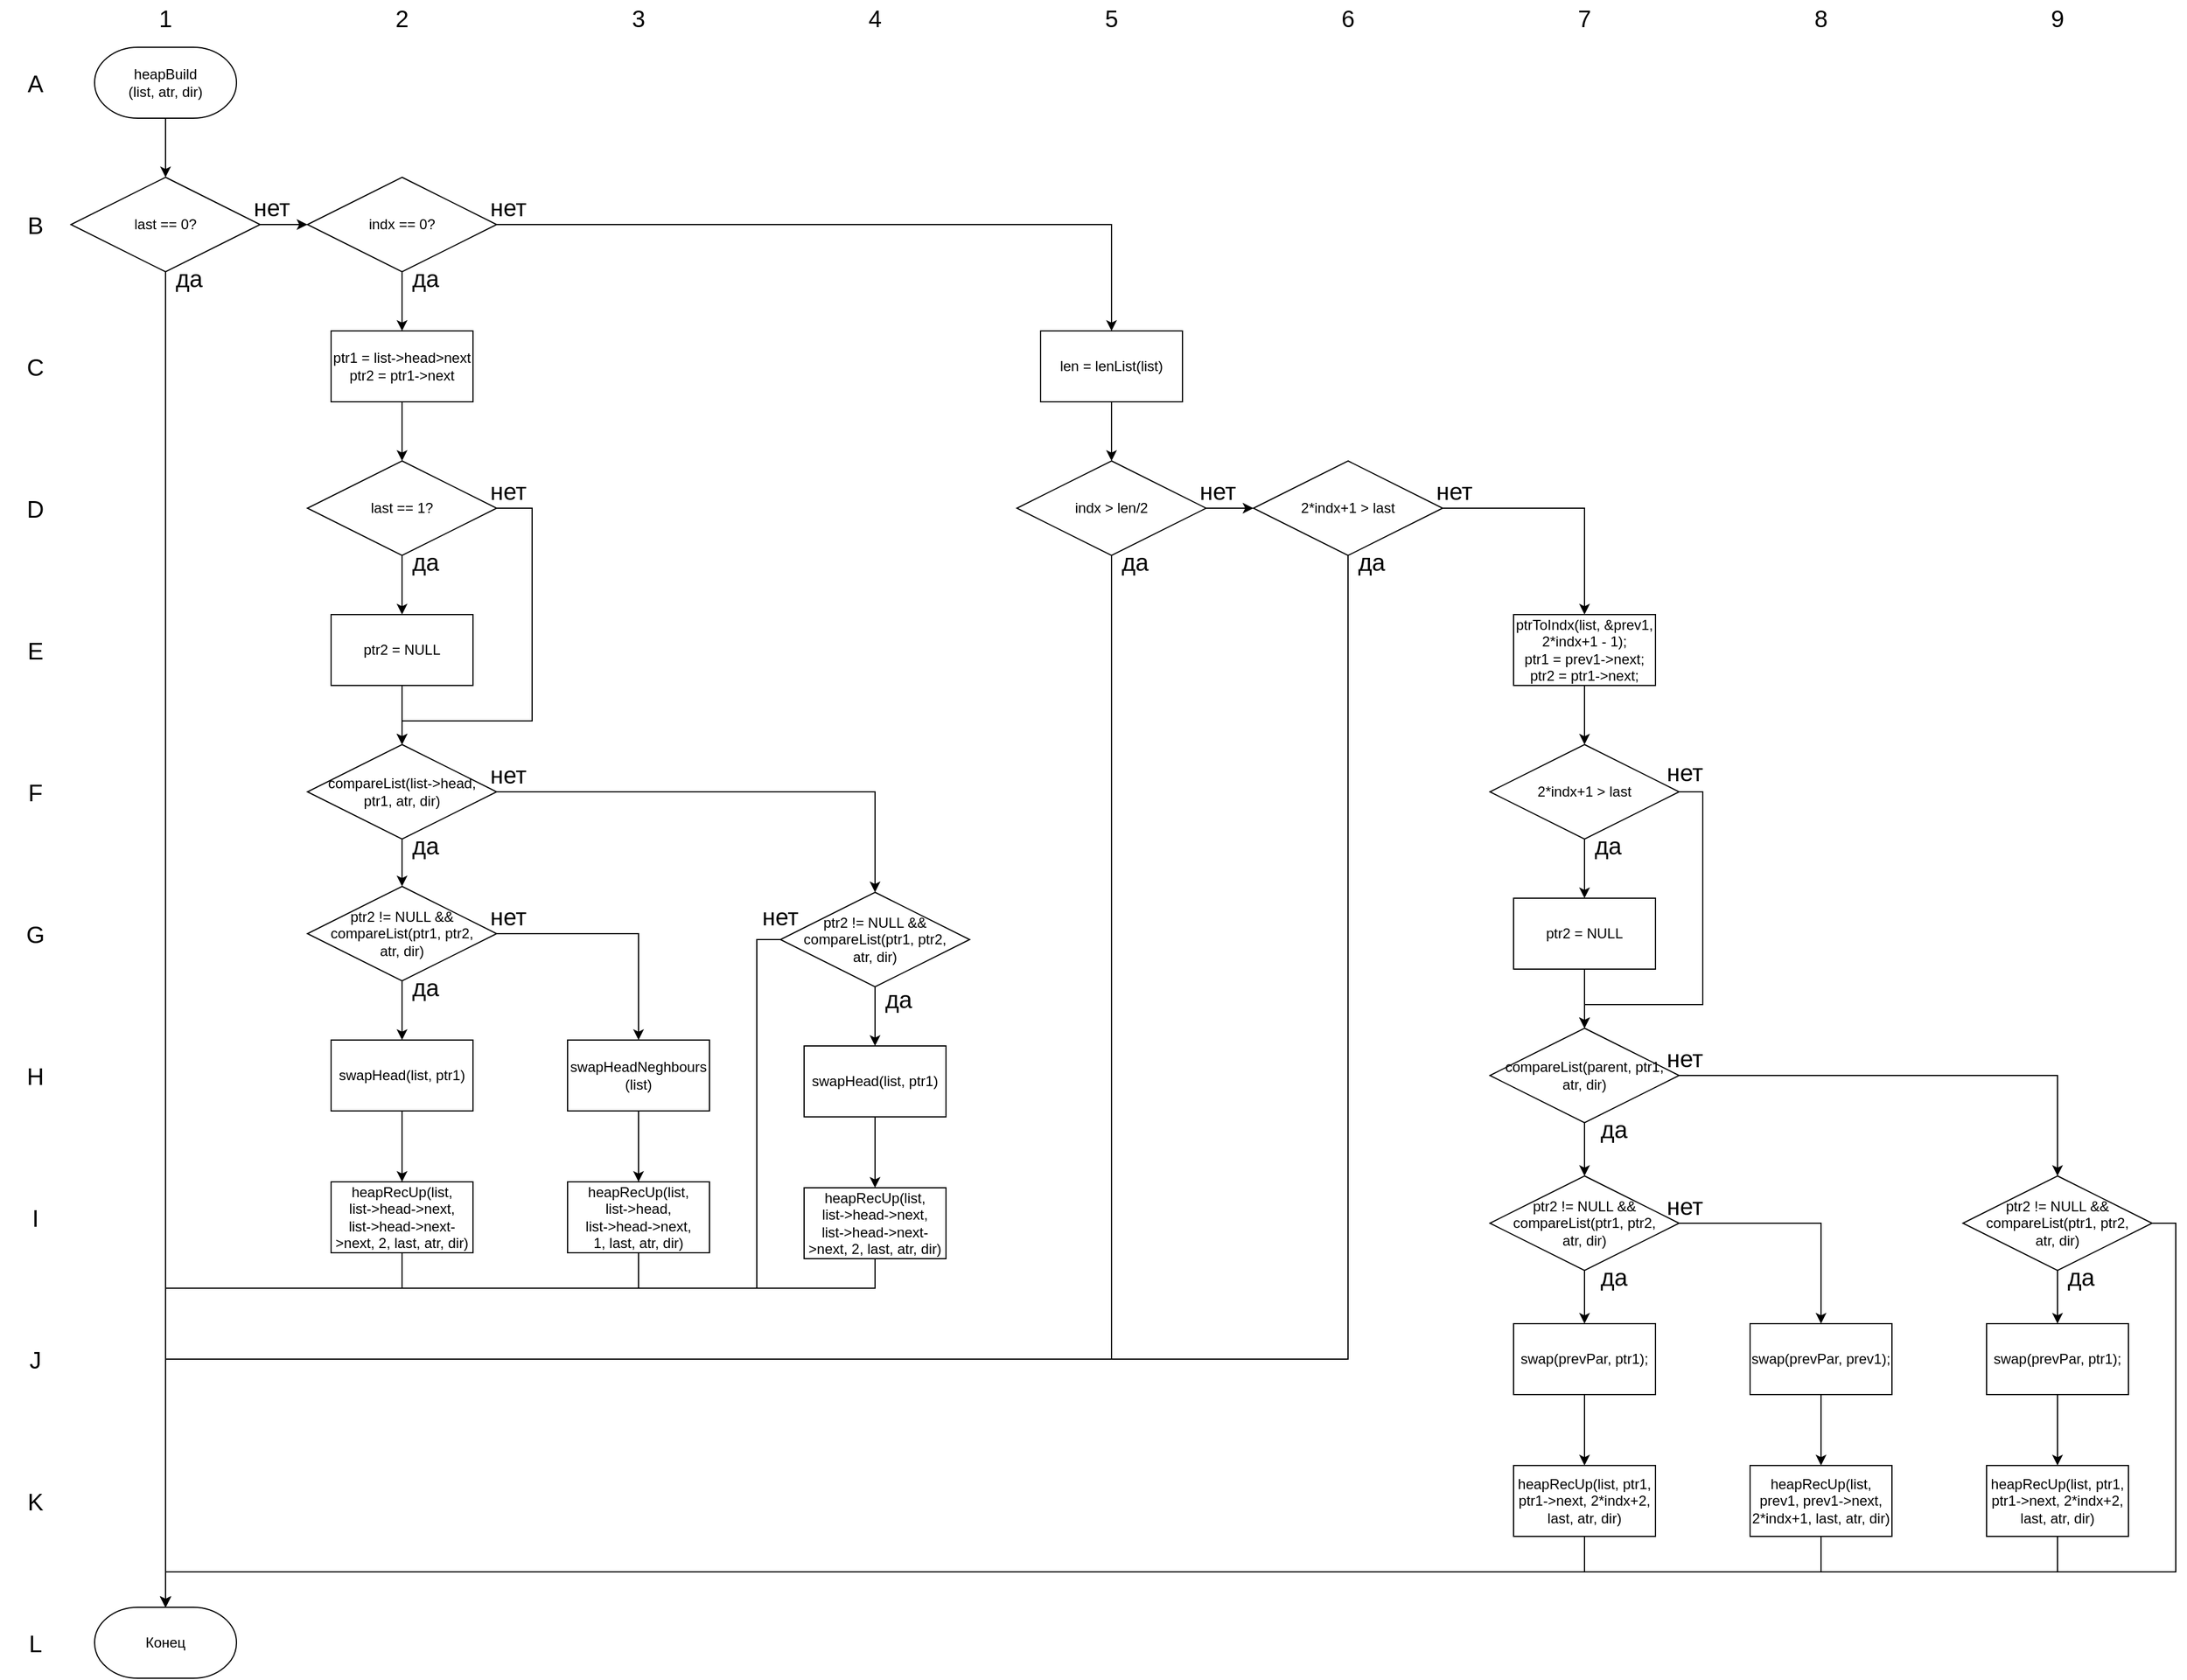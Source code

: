 <mxfile version="23.1.3" type="device">
  <diagram name="Страница — 1" id="fKBUCXl6949Xtr6X0akW">
    <mxGraphModel dx="2070" dy="1258" grid="1" gridSize="10" guides="1" tooltips="1" connect="1" arrows="1" fold="1" page="1" pageScale="1" pageWidth="827" pageHeight="1169" math="0" shadow="0">
      <root>
        <mxCell id="0" />
        <mxCell id="1" parent="0" />
        <mxCell id="wD-DXvXVYZgzZNdiQsJs-2" value="" style="edgeStyle=orthogonalEdgeStyle;rounded=0;orthogonalLoop=1;jettySize=auto;html=1;" edge="1" parent="1" source="qY3sZJ4gQ_pa9tfZXsVX-1" target="wD-DXvXVYZgzZNdiQsJs-4">
          <mxGeometry relative="1" as="geometry">
            <mxPoint x="240" y="170" as="targetPoint" />
          </mxGeometry>
        </mxCell>
        <mxCell id="qY3sZJ4gQ_pa9tfZXsVX-1" value="heapBuild&lt;br&gt;(list, atr, dir)" style="strokeWidth=1;html=1;shape=mxgraph.flowchart.terminator;whiteSpace=wrap;" parent="1" vertex="1">
          <mxGeometry x="180" y="50" width="120" height="60" as="geometry" />
        </mxCell>
        <mxCell id="qY3sZJ4gQ_pa9tfZXsVX-28" value="&lt;span style=&quot;font-size: 20px;&quot;&gt;2&lt;/span&gt;" style="text;html=1;align=center;verticalAlign=middle;whiteSpace=wrap;rounded=0;" parent="1" vertex="1">
          <mxGeometry x="410" y="10" width="60" height="30" as="geometry" />
        </mxCell>
        <mxCell id="qY3sZJ4gQ_pa9tfZXsVX-29" value="&lt;span style=&quot;font-size: 20px;&quot;&gt;1&lt;/span&gt;" style="text;html=1;align=center;verticalAlign=middle;whiteSpace=wrap;rounded=0;" parent="1" vertex="1">
          <mxGeometry x="210" y="10" width="60" height="30" as="geometry" />
        </mxCell>
        <mxCell id="qY3sZJ4gQ_pa9tfZXsVX-30" value="&lt;span style=&quot;font-size: 20px;&quot;&gt;3&lt;/span&gt;" style="text;html=1;align=center;verticalAlign=middle;whiteSpace=wrap;rounded=0;" parent="1" vertex="1">
          <mxGeometry x="610" y="10" width="60" height="30" as="geometry" />
        </mxCell>
        <mxCell id="qY3sZJ4gQ_pa9tfZXsVX-31" value="&lt;span style=&quot;font-size: 20px;&quot;&gt;A&lt;/span&gt;" style="text;html=1;align=center;verticalAlign=middle;whiteSpace=wrap;rounded=0;" parent="1" vertex="1">
          <mxGeometry x="100" y="65" width="60" height="30" as="geometry" />
        </mxCell>
        <mxCell id="qY3sZJ4gQ_pa9tfZXsVX-32" value="&lt;span style=&quot;font-size: 20px;&quot;&gt;B&lt;/span&gt;" style="text;html=1;align=center;verticalAlign=middle;whiteSpace=wrap;rounded=0;" parent="1" vertex="1">
          <mxGeometry x="100" y="185" width="60" height="30" as="geometry" />
        </mxCell>
        <mxCell id="qY3sZJ4gQ_pa9tfZXsVX-33" value="&lt;span style=&quot;font-size: 20px;&quot;&gt;C&lt;/span&gt;" style="text;html=1;align=center;verticalAlign=middle;whiteSpace=wrap;rounded=0;" parent="1" vertex="1">
          <mxGeometry x="100" y="305" width="60" height="30" as="geometry" />
        </mxCell>
        <mxCell id="qY3sZJ4gQ_pa9tfZXsVX-34" value="&lt;span style=&quot;font-size: 20px;&quot;&gt;D&lt;/span&gt;" style="text;html=1;align=center;verticalAlign=middle;whiteSpace=wrap;rounded=0;" parent="1" vertex="1">
          <mxGeometry x="100" y="425" width="60" height="30" as="geometry" />
        </mxCell>
        <mxCell id="qY3sZJ4gQ_pa9tfZXsVX-35" value="&lt;span style=&quot;font-size: 20px;&quot;&gt;E&lt;/span&gt;" style="text;html=1;align=center;verticalAlign=middle;whiteSpace=wrap;rounded=0;" parent="1" vertex="1">
          <mxGeometry x="100" y="545" width="60" height="30" as="geometry" />
        </mxCell>
        <mxCell id="qY3sZJ4gQ_pa9tfZXsVX-36" value="&lt;span style=&quot;font-size: 20px;&quot;&gt;F&lt;/span&gt;" style="text;html=1;align=center;verticalAlign=middle;whiteSpace=wrap;rounded=0;" parent="1" vertex="1">
          <mxGeometry x="100" y="665" width="60" height="30" as="geometry" />
        </mxCell>
        <mxCell id="qY3sZJ4gQ_pa9tfZXsVX-75" value="&lt;span style=&quot;font-size: 20px;&quot;&gt;G&lt;/span&gt;" style="text;html=1;align=center;verticalAlign=middle;whiteSpace=wrap;rounded=0;" parent="1" vertex="1">
          <mxGeometry x="100" y="785" width="60" height="30" as="geometry" />
        </mxCell>
        <mxCell id="wD-DXvXVYZgzZNdiQsJs-48" value="" style="edgeStyle=orthogonalEdgeStyle;rounded=0;orthogonalLoop=1;jettySize=auto;html=1;" edge="1" parent="1" source="wD-DXvXVYZgzZNdiQsJs-4" target="wD-DXvXVYZgzZNdiQsJs-47">
          <mxGeometry relative="1" as="geometry" />
        </mxCell>
        <mxCell id="wD-DXvXVYZgzZNdiQsJs-51" value="" style="edgeStyle=orthogonalEdgeStyle;rounded=0;orthogonalLoop=1;jettySize=auto;html=1;" edge="1" parent="1" source="wD-DXvXVYZgzZNdiQsJs-4" target="wD-DXvXVYZgzZNdiQsJs-50">
          <mxGeometry relative="1" as="geometry" />
        </mxCell>
        <mxCell id="wD-DXvXVYZgzZNdiQsJs-4" value="last == 0?" style="rhombus;whiteSpace=wrap;html=1;" vertex="1" parent="1">
          <mxGeometry x="160" y="160" width="160" height="80" as="geometry" />
        </mxCell>
        <mxCell id="wD-DXvXVYZgzZNdiQsJs-45" value="&lt;span style=&quot;font-size: 20px;&quot;&gt;4&lt;/span&gt;" style="text;html=1;align=center;verticalAlign=middle;whiteSpace=wrap;rounded=0;" vertex="1" parent="1">
          <mxGeometry x="810" y="10" width="60" height="30" as="geometry" />
        </mxCell>
        <mxCell id="wD-DXvXVYZgzZNdiQsJs-47" value="Конец" style="strokeWidth=1;html=1;shape=mxgraph.flowchart.terminator;whiteSpace=wrap;" vertex="1" parent="1">
          <mxGeometry x="180" y="1370" width="120" height="60" as="geometry" />
        </mxCell>
        <mxCell id="wD-DXvXVYZgzZNdiQsJs-49" value="&lt;font style=&quot;font-size: 20px;&quot;&gt;да&lt;/font&gt;" style="text;html=1;align=center;verticalAlign=middle;whiteSpace=wrap;rounded=0;" vertex="1" parent="1">
          <mxGeometry x="230" y="230" width="60" height="30" as="geometry" />
        </mxCell>
        <mxCell id="wD-DXvXVYZgzZNdiQsJs-55" value="" style="edgeStyle=orthogonalEdgeStyle;rounded=0;orthogonalLoop=1;jettySize=auto;html=1;" edge="1" parent="1" source="wD-DXvXVYZgzZNdiQsJs-50" target="wD-DXvXVYZgzZNdiQsJs-54">
          <mxGeometry relative="1" as="geometry" />
        </mxCell>
        <mxCell id="wD-DXvXVYZgzZNdiQsJs-96" style="edgeStyle=orthogonalEdgeStyle;rounded=0;orthogonalLoop=1;jettySize=auto;html=1;" edge="1" parent="1" source="wD-DXvXVYZgzZNdiQsJs-50" target="wD-DXvXVYZgzZNdiQsJs-92">
          <mxGeometry relative="1" as="geometry" />
        </mxCell>
        <mxCell id="wD-DXvXVYZgzZNdiQsJs-50" value="indx == 0?" style="rhombus;whiteSpace=wrap;html=1;" vertex="1" parent="1">
          <mxGeometry x="360" y="160" width="160" height="80" as="geometry" />
        </mxCell>
        <mxCell id="wD-DXvXVYZgzZNdiQsJs-52" value="&lt;font style=&quot;font-size: 20px;&quot;&gt;нет&lt;/font&gt;" style="text;html=1;align=center;verticalAlign=middle;whiteSpace=wrap;rounded=0;" vertex="1" parent="1">
          <mxGeometry x="300" y="170" width="60" height="30" as="geometry" />
        </mxCell>
        <mxCell id="wD-DXvXVYZgzZNdiQsJs-57" value="" style="edgeStyle=orthogonalEdgeStyle;rounded=0;orthogonalLoop=1;jettySize=auto;html=1;" edge="1" parent="1" source="wD-DXvXVYZgzZNdiQsJs-54" target="wD-DXvXVYZgzZNdiQsJs-56">
          <mxGeometry relative="1" as="geometry" />
        </mxCell>
        <mxCell id="wD-DXvXVYZgzZNdiQsJs-54" value="ptr1 = list-&amp;gt;head&amp;gt;next&lt;br&gt;ptr2 = ptr1-&amp;gt;next" style="rounded=0;whiteSpace=wrap;html=1;" vertex="1" parent="1">
          <mxGeometry x="380" y="290" width="120" height="60" as="geometry" />
        </mxCell>
        <mxCell id="wD-DXvXVYZgzZNdiQsJs-59" value="" style="edgeStyle=orthogonalEdgeStyle;rounded=0;orthogonalLoop=1;jettySize=auto;html=1;" edge="1" parent="1" source="wD-DXvXVYZgzZNdiQsJs-56" target="wD-DXvXVYZgzZNdiQsJs-58">
          <mxGeometry relative="1" as="geometry" />
        </mxCell>
        <mxCell id="wD-DXvXVYZgzZNdiQsJs-64" style="edgeStyle=orthogonalEdgeStyle;rounded=0;orthogonalLoop=1;jettySize=auto;html=1;" edge="1" parent="1" source="wD-DXvXVYZgzZNdiQsJs-56" target="wD-DXvXVYZgzZNdiQsJs-62">
          <mxGeometry relative="1" as="geometry">
            <Array as="points">
              <mxPoint x="550" y="440" />
              <mxPoint x="550" y="620" />
              <mxPoint x="440" y="620" />
            </Array>
          </mxGeometry>
        </mxCell>
        <mxCell id="wD-DXvXVYZgzZNdiQsJs-56" value="last == 1?" style="rhombus;whiteSpace=wrap;html=1;" vertex="1" parent="1">
          <mxGeometry x="360" y="400" width="160" height="80" as="geometry" />
        </mxCell>
        <mxCell id="wD-DXvXVYZgzZNdiQsJs-63" value="" style="edgeStyle=orthogonalEdgeStyle;rounded=0;orthogonalLoop=1;jettySize=auto;html=1;" edge="1" parent="1" source="wD-DXvXVYZgzZNdiQsJs-58" target="wD-DXvXVYZgzZNdiQsJs-62">
          <mxGeometry relative="1" as="geometry" />
        </mxCell>
        <mxCell id="wD-DXvXVYZgzZNdiQsJs-58" value="ptr2 = NULL" style="rounded=0;whiteSpace=wrap;html=1;" vertex="1" parent="1">
          <mxGeometry x="380" y="530" width="120" height="60" as="geometry" />
        </mxCell>
        <mxCell id="wD-DXvXVYZgzZNdiQsJs-60" value="&lt;font style=&quot;font-size: 20px;&quot;&gt;да&lt;/font&gt;" style="text;html=1;align=center;verticalAlign=middle;whiteSpace=wrap;rounded=0;" vertex="1" parent="1">
          <mxGeometry x="430" y="230" width="60" height="30" as="geometry" />
        </mxCell>
        <mxCell id="wD-DXvXVYZgzZNdiQsJs-61" value="&lt;font style=&quot;font-size: 20px;&quot;&gt;да&lt;/font&gt;" style="text;html=1;align=center;verticalAlign=middle;whiteSpace=wrap;rounded=0;" vertex="1" parent="1">
          <mxGeometry x="430" y="470" width="60" height="30" as="geometry" />
        </mxCell>
        <mxCell id="wD-DXvXVYZgzZNdiQsJs-67" value="" style="edgeStyle=orthogonalEdgeStyle;rounded=0;orthogonalLoop=1;jettySize=auto;html=1;" edge="1" parent="1" source="wD-DXvXVYZgzZNdiQsJs-62" target="wD-DXvXVYZgzZNdiQsJs-66">
          <mxGeometry relative="1" as="geometry" />
        </mxCell>
        <mxCell id="wD-DXvXVYZgzZNdiQsJs-82" style="edgeStyle=orthogonalEdgeStyle;rounded=0;orthogonalLoop=1;jettySize=auto;html=1;" edge="1" parent="1" source="wD-DXvXVYZgzZNdiQsJs-62" target="wD-DXvXVYZgzZNdiQsJs-79">
          <mxGeometry relative="1" as="geometry" />
        </mxCell>
        <mxCell id="wD-DXvXVYZgzZNdiQsJs-62" value="compareList(list-&amp;gt;head,&lt;br&gt;ptr1, atr, dir)" style="rhombus;whiteSpace=wrap;html=1;" vertex="1" parent="1">
          <mxGeometry x="360" y="640" width="160" height="80" as="geometry" />
        </mxCell>
        <mxCell id="wD-DXvXVYZgzZNdiQsJs-65" value="&lt;font style=&quot;font-size: 20px;&quot;&gt;нет&lt;/font&gt;" style="text;html=1;align=center;verticalAlign=middle;whiteSpace=wrap;rounded=0;" vertex="1" parent="1">
          <mxGeometry x="500" y="410" width="60" height="30" as="geometry" />
        </mxCell>
        <mxCell id="wD-DXvXVYZgzZNdiQsJs-70" value="" style="edgeStyle=orthogonalEdgeStyle;rounded=0;orthogonalLoop=1;jettySize=auto;html=1;" edge="1" parent="1" source="wD-DXvXVYZgzZNdiQsJs-66" target="wD-DXvXVYZgzZNdiQsJs-68">
          <mxGeometry relative="1" as="geometry" />
        </mxCell>
        <mxCell id="wD-DXvXVYZgzZNdiQsJs-73" style="edgeStyle=orthogonalEdgeStyle;rounded=0;orthogonalLoop=1;jettySize=auto;html=1;" edge="1" parent="1" source="wD-DXvXVYZgzZNdiQsJs-66" target="wD-DXvXVYZgzZNdiQsJs-72">
          <mxGeometry relative="1" as="geometry" />
        </mxCell>
        <mxCell id="wD-DXvXVYZgzZNdiQsJs-66" value="ptr2 != NULL &amp;amp;&amp;amp; compareList(ptr1, ptr2,&lt;br&gt;atr, dir)" style="rhombus;whiteSpace=wrap;html=1;" vertex="1" parent="1">
          <mxGeometry x="360" y="760" width="160" height="80" as="geometry" />
        </mxCell>
        <mxCell id="wD-DXvXVYZgzZNdiQsJs-71" value="" style="edgeStyle=orthogonalEdgeStyle;rounded=0;orthogonalLoop=1;jettySize=auto;html=1;" edge="1" parent="1" source="wD-DXvXVYZgzZNdiQsJs-68" target="wD-DXvXVYZgzZNdiQsJs-69">
          <mxGeometry relative="1" as="geometry" />
        </mxCell>
        <mxCell id="wD-DXvXVYZgzZNdiQsJs-68" value="swapHead(list, ptr1)" style="rounded=0;whiteSpace=wrap;html=1;" vertex="1" parent="1">
          <mxGeometry x="380" y="890" width="120" height="60" as="geometry" />
        </mxCell>
        <mxCell id="wD-DXvXVYZgzZNdiQsJs-87" style="edgeStyle=orthogonalEdgeStyle;rounded=0;orthogonalLoop=1;jettySize=auto;html=1;" edge="1" parent="1" source="wD-DXvXVYZgzZNdiQsJs-69" target="wD-DXvXVYZgzZNdiQsJs-47">
          <mxGeometry relative="1" as="geometry">
            <Array as="points">
              <mxPoint x="440" y="1100" />
              <mxPoint x="240" y="1100" />
            </Array>
          </mxGeometry>
        </mxCell>
        <mxCell id="wD-DXvXVYZgzZNdiQsJs-69" value="heapRecUp(list,&lt;br&gt;list-&amp;gt;head-&amp;gt;next,&lt;br&gt;list-&amp;gt;head-&amp;gt;next-&amp;gt;next, 2, last, atr, dir)" style="rounded=0;whiteSpace=wrap;html=1;" vertex="1" parent="1">
          <mxGeometry x="380" y="1010" width="120" height="60" as="geometry" />
        </mxCell>
        <mxCell id="wD-DXvXVYZgzZNdiQsJs-78" value="" style="edgeStyle=orthogonalEdgeStyle;rounded=0;orthogonalLoop=1;jettySize=auto;html=1;" edge="1" parent="1" source="wD-DXvXVYZgzZNdiQsJs-72" target="wD-DXvXVYZgzZNdiQsJs-77">
          <mxGeometry relative="1" as="geometry" />
        </mxCell>
        <mxCell id="wD-DXvXVYZgzZNdiQsJs-72" value="swapHeadNeghbours&lt;br&gt;(list)" style="rounded=0;whiteSpace=wrap;html=1;" vertex="1" parent="1">
          <mxGeometry x="580" y="890" width="120" height="60" as="geometry" />
        </mxCell>
        <mxCell id="wD-DXvXVYZgzZNdiQsJs-74" value="&lt;font style=&quot;font-size: 20px;&quot;&gt;да&lt;/font&gt;" style="text;html=1;align=center;verticalAlign=middle;whiteSpace=wrap;rounded=0;" vertex="1" parent="1">
          <mxGeometry x="430" y="710" width="60" height="30" as="geometry" />
        </mxCell>
        <mxCell id="wD-DXvXVYZgzZNdiQsJs-75" value="&lt;font style=&quot;font-size: 20px;&quot;&gt;нет&lt;/font&gt;" style="text;html=1;align=center;verticalAlign=middle;whiteSpace=wrap;rounded=0;" vertex="1" parent="1">
          <mxGeometry x="500" y="770" width="60" height="30" as="geometry" />
        </mxCell>
        <mxCell id="wD-DXvXVYZgzZNdiQsJs-76" value="&lt;font style=&quot;font-size: 20px;&quot;&gt;да&lt;/font&gt;" style="text;html=1;align=center;verticalAlign=middle;whiteSpace=wrap;rounded=0;" vertex="1" parent="1">
          <mxGeometry x="430" y="830" width="60" height="30" as="geometry" />
        </mxCell>
        <mxCell id="wD-DXvXVYZgzZNdiQsJs-88" style="edgeStyle=orthogonalEdgeStyle;rounded=0;orthogonalLoop=1;jettySize=auto;html=1;" edge="1" parent="1" source="wD-DXvXVYZgzZNdiQsJs-77" target="wD-DXvXVYZgzZNdiQsJs-47">
          <mxGeometry relative="1" as="geometry">
            <Array as="points">
              <mxPoint x="640" y="1100" />
              <mxPoint x="240" y="1100" />
            </Array>
          </mxGeometry>
        </mxCell>
        <mxCell id="wD-DXvXVYZgzZNdiQsJs-77" value="heapRecUp(list,&lt;br&gt;list-&amp;gt;head,&lt;br&gt;list-&amp;gt;head-&amp;gt;next,&lt;br&gt;1, last, atr, dir)" style="rounded=0;whiteSpace=wrap;html=1;" vertex="1" parent="1">
          <mxGeometry x="580" y="1010" width="120" height="60" as="geometry" />
        </mxCell>
        <mxCell id="wD-DXvXVYZgzZNdiQsJs-83" value="" style="edgeStyle=orthogonalEdgeStyle;rounded=0;orthogonalLoop=1;jettySize=auto;html=1;" edge="1" parent="1" source="wD-DXvXVYZgzZNdiQsJs-79" target="wD-DXvXVYZgzZNdiQsJs-80">
          <mxGeometry relative="1" as="geometry" />
        </mxCell>
        <mxCell id="wD-DXvXVYZgzZNdiQsJs-90" style="edgeStyle=orthogonalEdgeStyle;rounded=0;orthogonalLoop=1;jettySize=auto;html=1;" edge="1" parent="1" source="wD-DXvXVYZgzZNdiQsJs-79" target="wD-DXvXVYZgzZNdiQsJs-47">
          <mxGeometry relative="1" as="geometry">
            <Array as="points">
              <mxPoint x="740" y="805" />
              <mxPoint x="740" y="1100" />
              <mxPoint x="240" y="1100" />
            </Array>
          </mxGeometry>
        </mxCell>
        <mxCell id="wD-DXvXVYZgzZNdiQsJs-79" value="ptr2 != NULL &amp;amp;&amp;amp; compareList(ptr1, ptr2,&lt;br&gt;atr, dir)" style="rhombus;whiteSpace=wrap;html=1;" vertex="1" parent="1">
          <mxGeometry x="760" y="765" width="160" height="80" as="geometry" />
        </mxCell>
        <mxCell id="wD-DXvXVYZgzZNdiQsJs-84" value="" style="edgeStyle=orthogonalEdgeStyle;rounded=0;orthogonalLoop=1;jettySize=auto;html=1;" edge="1" parent="1" source="wD-DXvXVYZgzZNdiQsJs-80" target="wD-DXvXVYZgzZNdiQsJs-81">
          <mxGeometry relative="1" as="geometry" />
        </mxCell>
        <mxCell id="wD-DXvXVYZgzZNdiQsJs-80" value="swapHead(list, ptr1)" style="rounded=0;whiteSpace=wrap;html=1;" vertex="1" parent="1">
          <mxGeometry x="780" y="895" width="120" height="60" as="geometry" />
        </mxCell>
        <mxCell id="wD-DXvXVYZgzZNdiQsJs-89" style="edgeStyle=orthogonalEdgeStyle;rounded=0;orthogonalLoop=1;jettySize=auto;html=1;" edge="1" parent="1" source="wD-DXvXVYZgzZNdiQsJs-81" target="wD-DXvXVYZgzZNdiQsJs-47">
          <mxGeometry relative="1" as="geometry">
            <Array as="points">
              <mxPoint x="840" y="1100" />
              <mxPoint x="240" y="1100" />
            </Array>
          </mxGeometry>
        </mxCell>
        <mxCell id="wD-DXvXVYZgzZNdiQsJs-81" value="heapRecUp(list,&lt;br&gt;list-&amp;gt;head-&amp;gt;next,&lt;br&gt;list-&amp;gt;head-&amp;gt;next-&amp;gt;next, 2, last, atr, dir)" style="rounded=0;whiteSpace=wrap;html=1;" vertex="1" parent="1">
          <mxGeometry x="780" y="1015" width="120" height="60" as="geometry" />
        </mxCell>
        <mxCell id="wD-DXvXVYZgzZNdiQsJs-85" value="&lt;font style=&quot;font-size: 20px;&quot;&gt;нет&lt;/font&gt;" style="text;html=1;align=center;verticalAlign=middle;whiteSpace=wrap;rounded=0;" vertex="1" parent="1">
          <mxGeometry x="500" y="650" width="60" height="30" as="geometry" />
        </mxCell>
        <mxCell id="wD-DXvXVYZgzZNdiQsJs-86" value="&lt;font style=&quot;font-size: 20px;&quot;&gt;да&lt;/font&gt;" style="text;html=1;align=center;verticalAlign=middle;whiteSpace=wrap;rounded=0;" vertex="1" parent="1">
          <mxGeometry x="830" y="840" width="60" height="30" as="geometry" />
        </mxCell>
        <mxCell id="wD-DXvXVYZgzZNdiQsJs-91" value="&lt;font style=&quot;font-size: 20px;&quot;&gt;нет&lt;/font&gt;" style="text;html=1;align=center;verticalAlign=middle;whiteSpace=wrap;rounded=0;" vertex="1" parent="1">
          <mxGeometry x="730" y="770" width="60" height="30" as="geometry" />
        </mxCell>
        <mxCell id="wD-DXvXVYZgzZNdiQsJs-102" value="" style="edgeStyle=orthogonalEdgeStyle;rounded=0;orthogonalLoop=1;jettySize=auto;html=1;" edge="1" parent="1" source="wD-DXvXVYZgzZNdiQsJs-92" target="wD-DXvXVYZgzZNdiQsJs-99">
          <mxGeometry relative="1" as="geometry" />
        </mxCell>
        <mxCell id="wD-DXvXVYZgzZNdiQsJs-92" value="len = lenList(list)" style="rounded=0;whiteSpace=wrap;html=1;" vertex="1" parent="1">
          <mxGeometry x="980" y="290" width="120" height="60" as="geometry" />
        </mxCell>
        <mxCell id="wD-DXvXVYZgzZNdiQsJs-94" value="&lt;span style=&quot;font-size: 20px;&quot;&gt;5&lt;/span&gt;" style="text;html=1;align=center;verticalAlign=middle;whiteSpace=wrap;rounded=0;" vertex="1" parent="1">
          <mxGeometry x="1010" y="10" width="60" height="30" as="geometry" />
        </mxCell>
        <mxCell id="wD-DXvXVYZgzZNdiQsJs-97" value="&lt;font style=&quot;font-size: 20px;&quot;&gt;нет&lt;/font&gt;" style="text;html=1;align=center;verticalAlign=middle;whiteSpace=wrap;rounded=0;" vertex="1" parent="1">
          <mxGeometry x="500" y="170" width="60" height="30" as="geometry" />
        </mxCell>
        <mxCell id="wD-DXvXVYZgzZNdiQsJs-101" value="" style="edgeStyle=orthogonalEdgeStyle;rounded=0;orthogonalLoop=1;jettySize=auto;html=1;" edge="1" parent="1" source="wD-DXvXVYZgzZNdiQsJs-99" target="wD-DXvXVYZgzZNdiQsJs-100">
          <mxGeometry relative="1" as="geometry" />
        </mxCell>
        <mxCell id="wD-DXvXVYZgzZNdiQsJs-103" style="edgeStyle=orthogonalEdgeStyle;rounded=0;orthogonalLoop=1;jettySize=auto;html=1;" edge="1" parent="1" source="wD-DXvXVYZgzZNdiQsJs-99" target="wD-DXvXVYZgzZNdiQsJs-47">
          <mxGeometry relative="1" as="geometry">
            <Array as="points">
              <mxPoint x="1040" y="1160" />
            </Array>
          </mxGeometry>
        </mxCell>
        <mxCell id="wD-DXvXVYZgzZNdiQsJs-99" value="indx &amp;gt; len/2" style="rhombus;whiteSpace=wrap;html=1;" vertex="1" parent="1">
          <mxGeometry x="960" y="400" width="160" height="80" as="geometry" />
        </mxCell>
        <mxCell id="wD-DXvXVYZgzZNdiQsJs-105" style="edgeStyle=orthogonalEdgeStyle;rounded=0;orthogonalLoop=1;jettySize=auto;html=1;" edge="1" parent="1" source="wD-DXvXVYZgzZNdiQsJs-100" target="wD-DXvXVYZgzZNdiQsJs-47">
          <mxGeometry relative="1" as="geometry">
            <Array as="points">
              <mxPoint x="1240" y="1160" />
            </Array>
          </mxGeometry>
        </mxCell>
        <mxCell id="wD-DXvXVYZgzZNdiQsJs-110" style="edgeStyle=orthogonalEdgeStyle;rounded=0;orthogonalLoop=1;jettySize=auto;html=1;entryX=0.5;entryY=0;entryDx=0;entryDy=0;" edge="1" parent="1" source="wD-DXvXVYZgzZNdiQsJs-100" target="wD-DXvXVYZgzZNdiQsJs-109">
          <mxGeometry relative="1" as="geometry" />
        </mxCell>
        <mxCell id="wD-DXvXVYZgzZNdiQsJs-100" value="2*indx+1 &amp;gt; last" style="rhombus;whiteSpace=wrap;html=1;" vertex="1" parent="1">
          <mxGeometry x="1160" y="400" width="160" height="80" as="geometry" />
        </mxCell>
        <mxCell id="wD-DXvXVYZgzZNdiQsJs-106" value="&lt;font style=&quot;font-size: 20px;&quot;&gt;нет&lt;/font&gt;" style="text;html=1;align=center;verticalAlign=middle;whiteSpace=wrap;rounded=0;" vertex="1" parent="1">
          <mxGeometry x="1100" y="410" width="60" height="30" as="geometry" />
        </mxCell>
        <mxCell id="wD-DXvXVYZgzZNdiQsJs-107" value="&lt;font style=&quot;font-size: 20px;&quot;&gt;да&lt;/font&gt;" style="text;html=1;align=center;verticalAlign=middle;whiteSpace=wrap;rounded=0;" vertex="1" parent="1">
          <mxGeometry x="1030" y="470" width="60" height="30" as="geometry" />
        </mxCell>
        <mxCell id="wD-DXvXVYZgzZNdiQsJs-108" value="&lt;font style=&quot;font-size: 20px;&quot;&gt;да&lt;/font&gt;" style="text;html=1;align=center;verticalAlign=middle;whiteSpace=wrap;rounded=0;" vertex="1" parent="1">
          <mxGeometry x="1230" y="470" width="60" height="30" as="geometry" />
        </mxCell>
        <mxCell id="wD-DXvXVYZgzZNdiQsJs-113" value="" style="edgeStyle=orthogonalEdgeStyle;rounded=0;orthogonalLoop=1;jettySize=auto;html=1;" edge="1" parent="1" source="wD-DXvXVYZgzZNdiQsJs-109" target="wD-DXvXVYZgzZNdiQsJs-112">
          <mxGeometry relative="1" as="geometry" />
        </mxCell>
        <mxCell id="wD-DXvXVYZgzZNdiQsJs-109" value="ptrToIndx(list, &amp;amp;prev1, 2*indx+1 - 1);&lt;br&gt;ptr1 = prev1-&amp;gt;next;&lt;br&gt;ptr2 = ptr1-&amp;gt;next;" style="rounded=0;whiteSpace=wrap;html=1;" vertex="1" parent="1">
          <mxGeometry x="1380" y="530" width="120" height="60" as="geometry" />
        </mxCell>
        <mxCell id="wD-DXvXVYZgzZNdiQsJs-111" value="&lt;font style=&quot;font-size: 20px;&quot;&gt;нет&lt;/font&gt;" style="text;html=1;align=center;verticalAlign=middle;whiteSpace=wrap;rounded=0;" vertex="1" parent="1">
          <mxGeometry x="1300" y="410" width="60" height="30" as="geometry" />
        </mxCell>
        <mxCell id="wD-DXvXVYZgzZNdiQsJs-115" value="" style="edgeStyle=orthogonalEdgeStyle;rounded=0;orthogonalLoop=1;jettySize=auto;html=1;" edge="1" parent="1" source="wD-DXvXVYZgzZNdiQsJs-112" target="wD-DXvXVYZgzZNdiQsJs-114">
          <mxGeometry relative="1" as="geometry" />
        </mxCell>
        <mxCell id="wD-DXvXVYZgzZNdiQsJs-120" style="edgeStyle=orthogonalEdgeStyle;rounded=0;orthogonalLoop=1;jettySize=auto;html=1;" edge="1" parent="1" source="wD-DXvXVYZgzZNdiQsJs-112" target="wD-DXvXVYZgzZNdiQsJs-116">
          <mxGeometry relative="1" as="geometry">
            <Array as="points">
              <mxPoint x="1540" y="680" />
              <mxPoint x="1540" y="860" />
              <mxPoint x="1440" y="860" />
            </Array>
          </mxGeometry>
        </mxCell>
        <mxCell id="wD-DXvXVYZgzZNdiQsJs-112" value="2*indx+1 &amp;gt; last" style="rhombus;whiteSpace=wrap;html=1;" vertex="1" parent="1">
          <mxGeometry x="1360" y="640" width="160" height="80" as="geometry" />
        </mxCell>
        <mxCell id="wD-DXvXVYZgzZNdiQsJs-117" value="" style="edgeStyle=orthogonalEdgeStyle;rounded=0;orthogonalLoop=1;jettySize=auto;html=1;" edge="1" parent="1" source="wD-DXvXVYZgzZNdiQsJs-114" target="wD-DXvXVYZgzZNdiQsJs-116">
          <mxGeometry relative="1" as="geometry" />
        </mxCell>
        <mxCell id="wD-DXvXVYZgzZNdiQsJs-114" value="ptr2 = NULL" style="rounded=0;whiteSpace=wrap;html=1;" vertex="1" parent="1">
          <mxGeometry x="1380" y="770" width="120" height="60" as="geometry" />
        </mxCell>
        <mxCell id="wD-DXvXVYZgzZNdiQsJs-123" value="" style="edgeStyle=orthogonalEdgeStyle;rounded=0;orthogonalLoop=1;jettySize=auto;html=1;" edge="1" parent="1" source="wD-DXvXVYZgzZNdiQsJs-116" target="wD-DXvXVYZgzZNdiQsJs-121">
          <mxGeometry relative="1" as="geometry" />
        </mxCell>
        <mxCell id="wD-DXvXVYZgzZNdiQsJs-140" style="edgeStyle=orthogonalEdgeStyle;rounded=0;orthogonalLoop=1;jettySize=auto;html=1;" edge="1" parent="1" source="wD-DXvXVYZgzZNdiQsJs-116" target="wD-DXvXVYZgzZNdiQsJs-135">
          <mxGeometry relative="1" as="geometry" />
        </mxCell>
        <mxCell id="wD-DXvXVYZgzZNdiQsJs-116" value="compareList(parent, ptr1,&lt;br&gt;atr, dir)" style="rhombus;whiteSpace=wrap;html=1;" vertex="1" parent="1">
          <mxGeometry x="1360" y="880" width="160" height="80" as="geometry" />
        </mxCell>
        <mxCell id="wD-DXvXVYZgzZNdiQsJs-118" value="&lt;font style=&quot;font-size: 20px;&quot;&gt;да&lt;/font&gt;" style="text;html=1;align=center;verticalAlign=middle;whiteSpace=wrap;rounded=0;" vertex="1" parent="1">
          <mxGeometry x="1430" y="710" width="60" height="30" as="geometry" />
        </mxCell>
        <mxCell id="wD-DXvXVYZgzZNdiQsJs-119" value="&lt;font style=&quot;font-size: 20px;&quot;&gt;нет&lt;/font&gt;" style="text;html=1;align=center;verticalAlign=middle;whiteSpace=wrap;rounded=0;" vertex="1" parent="1">
          <mxGeometry x="1495" y="648" width="60" height="30" as="geometry" />
        </mxCell>
        <mxCell id="wD-DXvXVYZgzZNdiQsJs-128" value="" style="edgeStyle=orthogonalEdgeStyle;rounded=0;orthogonalLoop=1;jettySize=auto;html=1;" edge="1" parent="1" source="wD-DXvXVYZgzZNdiQsJs-121" target="wD-DXvXVYZgzZNdiQsJs-125">
          <mxGeometry relative="1" as="geometry" />
        </mxCell>
        <mxCell id="wD-DXvXVYZgzZNdiQsJs-133" style="edgeStyle=orthogonalEdgeStyle;rounded=0;orthogonalLoop=1;jettySize=auto;html=1;" edge="1" parent="1" source="wD-DXvXVYZgzZNdiQsJs-121" target="wD-DXvXVYZgzZNdiQsJs-131">
          <mxGeometry relative="1" as="geometry" />
        </mxCell>
        <mxCell id="wD-DXvXVYZgzZNdiQsJs-121" value="ptr2 != NULL &amp;amp;&amp;amp; compareList(ptr1, ptr2,&lt;br&gt;atr, dir)" style="rhombus;whiteSpace=wrap;html=1;" vertex="1" parent="1">
          <mxGeometry x="1360" y="1005" width="160" height="80" as="geometry" />
        </mxCell>
        <mxCell id="wD-DXvXVYZgzZNdiQsJs-124" value="&lt;font style=&quot;font-size: 20px;&quot;&gt;да&lt;/font&gt;" style="text;html=1;align=center;verticalAlign=middle;whiteSpace=wrap;rounded=0;" vertex="1" parent="1">
          <mxGeometry x="1435" y="950" width="60" height="30" as="geometry" />
        </mxCell>
        <mxCell id="wD-DXvXVYZgzZNdiQsJs-129" value="" style="edgeStyle=orthogonalEdgeStyle;rounded=0;orthogonalLoop=1;jettySize=auto;html=1;" edge="1" parent="1" source="wD-DXvXVYZgzZNdiQsJs-125" target="wD-DXvXVYZgzZNdiQsJs-126">
          <mxGeometry relative="1" as="geometry" />
        </mxCell>
        <mxCell id="wD-DXvXVYZgzZNdiQsJs-125" value="swap(prevPar, ptr1);" style="rounded=0;whiteSpace=wrap;html=1;" vertex="1" parent="1">
          <mxGeometry x="1380" y="1130" width="120" height="60" as="geometry" />
        </mxCell>
        <mxCell id="wD-DXvXVYZgzZNdiQsJs-144" style="edgeStyle=orthogonalEdgeStyle;rounded=0;orthogonalLoop=1;jettySize=auto;html=1;" edge="1" parent="1" source="wD-DXvXVYZgzZNdiQsJs-126" target="wD-DXvXVYZgzZNdiQsJs-47">
          <mxGeometry relative="1" as="geometry">
            <Array as="points">
              <mxPoint x="1440" y="1340" />
              <mxPoint x="240" y="1340" />
            </Array>
          </mxGeometry>
        </mxCell>
        <mxCell id="wD-DXvXVYZgzZNdiQsJs-126" value="heapRecUp(list, ptr1, ptr1-&amp;gt;next, 2*indx+2, last, atr, dir)" style="rounded=0;whiteSpace=wrap;html=1;" vertex="1" parent="1">
          <mxGeometry x="1380" y="1250" width="120" height="60" as="geometry" />
        </mxCell>
        <mxCell id="wD-DXvXVYZgzZNdiQsJs-130" value="&lt;font style=&quot;font-size: 20px;&quot;&gt;да&lt;/font&gt;" style="text;html=1;align=center;verticalAlign=middle;whiteSpace=wrap;rounded=0;" vertex="1" parent="1">
          <mxGeometry x="1435" y="1075" width="60" height="30" as="geometry" />
        </mxCell>
        <mxCell id="wD-DXvXVYZgzZNdiQsJs-134" value="" style="edgeStyle=orthogonalEdgeStyle;rounded=0;orthogonalLoop=1;jettySize=auto;html=1;" edge="1" parent="1" source="wD-DXvXVYZgzZNdiQsJs-131" target="wD-DXvXVYZgzZNdiQsJs-132">
          <mxGeometry relative="1" as="geometry" />
        </mxCell>
        <mxCell id="wD-DXvXVYZgzZNdiQsJs-131" value="swap(prevPar, prev1);" style="rounded=0;whiteSpace=wrap;html=1;" vertex="1" parent="1">
          <mxGeometry x="1580" y="1130" width="120" height="60" as="geometry" />
        </mxCell>
        <mxCell id="wD-DXvXVYZgzZNdiQsJs-145" style="edgeStyle=orthogonalEdgeStyle;rounded=0;orthogonalLoop=1;jettySize=auto;html=1;" edge="1" parent="1" source="wD-DXvXVYZgzZNdiQsJs-132" target="wD-DXvXVYZgzZNdiQsJs-47">
          <mxGeometry relative="1" as="geometry">
            <Array as="points">
              <mxPoint x="1640" y="1340" />
              <mxPoint x="240" y="1340" />
            </Array>
          </mxGeometry>
        </mxCell>
        <mxCell id="wD-DXvXVYZgzZNdiQsJs-132" value="heapRecUp(list, prev1, prev1-&amp;gt;next, 2*indx+1, last, atr, dir)" style="rounded=0;whiteSpace=wrap;html=1;" vertex="1" parent="1">
          <mxGeometry x="1580" y="1250" width="120" height="60" as="geometry" />
        </mxCell>
        <mxCell id="wD-DXvXVYZgzZNdiQsJs-138" value="" style="edgeStyle=orthogonalEdgeStyle;rounded=0;orthogonalLoop=1;jettySize=auto;html=1;" edge="1" parent="1" source="wD-DXvXVYZgzZNdiQsJs-135" target="wD-DXvXVYZgzZNdiQsJs-136">
          <mxGeometry relative="1" as="geometry" />
        </mxCell>
        <mxCell id="wD-DXvXVYZgzZNdiQsJs-147" style="edgeStyle=orthogonalEdgeStyle;rounded=0;orthogonalLoop=1;jettySize=auto;html=1;" edge="1" parent="1" source="wD-DXvXVYZgzZNdiQsJs-135" target="wD-DXvXVYZgzZNdiQsJs-47">
          <mxGeometry relative="1" as="geometry">
            <Array as="points">
              <mxPoint x="1940" y="1045" />
              <mxPoint x="1940" y="1340" />
              <mxPoint x="240" y="1340" />
            </Array>
          </mxGeometry>
        </mxCell>
        <mxCell id="wD-DXvXVYZgzZNdiQsJs-135" value="ptr2 != NULL &amp;amp;&amp;amp; compareList(ptr1, ptr2,&lt;br&gt;atr, dir)" style="rhombus;whiteSpace=wrap;html=1;" vertex="1" parent="1">
          <mxGeometry x="1760" y="1005" width="160" height="80" as="geometry" />
        </mxCell>
        <mxCell id="wD-DXvXVYZgzZNdiQsJs-139" value="" style="edgeStyle=orthogonalEdgeStyle;rounded=0;orthogonalLoop=1;jettySize=auto;html=1;" edge="1" parent="1" source="wD-DXvXVYZgzZNdiQsJs-136" target="wD-DXvXVYZgzZNdiQsJs-137">
          <mxGeometry relative="1" as="geometry" />
        </mxCell>
        <mxCell id="wD-DXvXVYZgzZNdiQsJs-136" value="swap(prevPar, ptr1);" style="rounded=0;whiteSpace=wrap;html=1;" vertex="1" parent="1">
          <mxGeometry x="1780" y="1130" width="120" height="60" as="geometry" />
        </mxCell>
        <mxCell id="wD-DXvXVYZgzZNdiQsJs-146" style="edgeStyle=orthogonalEdgeStyle;rounded=0;orthogonalLoop=1;jettySize=auto;html=1;" edge="1" parent="1" source="wD-DXvXVYZgzZNdiQsJs-137" target="wD-DXvXVYZgzZNdiQsJs-47">
          <mxGeometry relative="1" as="geometry">
            <Array as="points">
              <mxPoint x="1840" y="1340" />
              <mxPoint x="240" y="1340" />
            </Array>
          </mxGeometry>
        </mxCell>
        <mxCell id="wD-DXvXVYZgzZNdiQsJs-137" value="heapRecUp(list, ptr1, ptr1-&amp;gt;next, 2*indx+2, last, atr, dir)" style="rounded=0;whiteSpace=wrap;html=1;" vertex="1" parent="1">
          <mxGeometry x="1780" y="1250" width="120" height="60" as="geometry" />
        </mxCell>
        <mxCell id="wD-DXvXVYZgzZNdiQsJs-141" value="&lt;font style=&quot;font-size: 20px;&quot;&gt;нет&lt;/font&gt;" style="text;html=1;align=center;verticalAlign=middle;whiteSpace=wrap;rounded=0;" vertex="1" parent="1">
          <mxGeometry x="1495" y="890" width="60" height="30" as="geometry" />
        </mxCell>
        <mxCell id="wD-DXvXVYZgzZNdiQsJs-142" value="&lt;font style=&quot;font-size: 20px;&quot;&gt;нет&lt;/font&gt;" style="text;html=1;align=center;verticalAlign=middle;whiteSpace=wrap;rounded=0;" vertex="1" parent="1">
          <mxGeometry x="1495" y="1015" width="60" height="30" as="geometry" />
        </mxCell>
        <mxCell id="wD-DXvXVYZgzZNdiQsJs-143" value="&lt;font style=&quot;font-size: 20px;&quot;&gt;да&lt;/font&gt;" style="text;html=1;align=center;verticalAlign=middle;whiteSpace=wrap;rounded=0;" vertex="1" parent="1">
          <mxGeometry x="1830" y="1075" width="60" height="30" as="geometry" />
        </mxCell>
        <mxCell id="wD-DXvXVYZgzZNdiQsJs-148" value="&lt;span style=&quot;font-size: 20px;&quot;&gt;6&lt;/span&gt;" style="text;html=1;align=center;verticalAlign=middle;whiteSpace=wrap;rounded=0;" vertex="1" parent="1">
          <mxGeometry x="1210" y="10" width="60" height="30" as="geometry" />
        </mxCell>
        <mxCell id="wD-DXvXVYZgzZNdiQsJs-149" value="&lt;span style=&quot;font-size: 20px;&quot;&gt;7&lt;/span&gt;" style="text;html=1;align=center;verticalAlign=middle;whiteSpace=wrap;rounded=0;" vertex="1" parent="1">
          <mxGeometry x="1410" y="10" width="60" height="30" as="geometry" />
        </mxCell>
        <mxCell id="wD-DXvXVYZgzZNdiQsJs-150" value="&lt;span style=&quot;font-size: 20px;&quot;&gt;8&lt;/span&gt;" style="text;html=1;align=center;verticalAlign=middle;whiteSpace=wrap;rounded=0;" vertex="1" parent="1">
          <mxGeometry x="1610" y="10" width="60" height="30" as="geometry" />
        </mxCell>
        <mxCell id="wD-DXvXVYZgzZNdiQsJs-151" value="&lt;span style=&quot;font-size: 20px;&quot;&gt;9&lt;/span&gt;" style="text;html=1;align=center;verticalAlign=middle;whiteSpace=wrap;rounded=0;" vertex="1" parent="1">
          <mxGeometry x="1810" y="10" width="60" height="30" as="geometry" />
        </mxCell>
        <mxCell id="wD-DXvXVYZgzZNdiQsJs-152" value="&lt;span style=&quot;font-size: 20px;&quot;&gt;H&lt;/span&gt;" style="text;html=1;align=center;verticalAlign=middle;whiteSpace=wrap;rounded=0;" vertex="1" parent="1">
          <mxGeometry x="100" y="905" width="60" height="30" as="geometry" />
        </mxCell>
        <mxCell id="wD-DXvXVYZgzZNdiQsJs-153" value="&lt;span style=&quot;font-size: 20px;&quot;&gt;I&lt;/span&gt;" style="text;html=1;align=center;verticalAlign=middle;whiteSpace=wrap;rounded=0;" vertex="1" parent="1">
          <mxGeometry x="100" y="1025" width="60" height="30" as="geometry" />
        </mxCell>
        <mxCell id="wD-DXvXVYZgzZNdiQsJs-154" value="&lt;span style=&quot;font-size: 20px;&quot;&gt;J&lt;/span&gt;" style="text;html=1;align=center;verticalAlign=middle;whiteSpace=wrap;rounded=0;" vertex="1" parent="1">
          <mxGeometry x="100" y="1145" width="60" height="30" as="geometry" />
        </mxCell>
        <mxCell id="wD-DXvXVYZgzZNdiQsJs-155" value="&lt;span style=&quot;font-size: 20px;&quot;&gt;K&lt;/span&gt;" style="text;html=1;align=center;verticalAlign=middle;whiteSpace=wrap;rounded=0;" vertex="1" parent="1">
          <mxGeometry x="100" y="1265" width="60" height="30" as="geometry" />
        </mxCell>
        <mxCell id="wD-DXvXVYZgzZNdiQsJs-157" value="&lt;span style=&quot;font-size: 20px;&quot;&gt;L&lt;/span&gt;" style="text;html=1;align=center;verticalAlign=middle;whiteSpace=wrap;rounded=0;" vertex="1" parent="1">
          <mxGeometry x="100" y="1385" width="60" height="30" as="geometry" />
        </mxCell>
      </root>
    </mxGraphModel>
  </diagram>
</mxfile>
